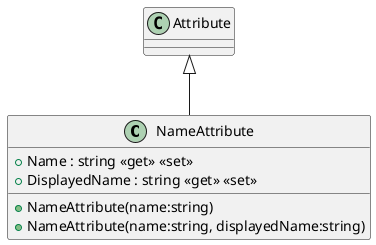 @startuml
class NameAttribute {
    + Name : string <<get>> <<set>>
    + DisplayedName : string <<get>> <<set>>
    + NameAttribute(name:string)
    + NameAttribute(name:string, displayedName:string)
}
Attribute <|-- NameAttribute
@enduml
